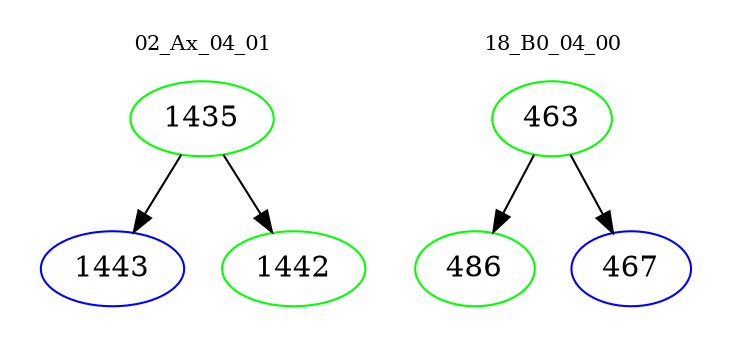 digraph{
subgraph cluster_0 {
color = white
label = "02_Ax_04_01";
fontsize=10;
T0_1435 [label="1435", color="green"]
T0_1435 -> T0_1443 [color="black"]
T0_1443 [label="1443", color="blue"]
T0_1435 -> T0_1442 [color="black"]
T0_1442 [label="1442", color="green"]
}
subgraph cluster_1 {
color = white
label = "18_B0_04_00";
fontsize=10;
T1_463 [label="463", color="green"]
T1_463 -> T1_486 [color="black"]
T1_486 [label="486", color="green"]
T1_463 -> T1_467 [color="black"]
T1_467 [label="467", color="blue"]
}
}

